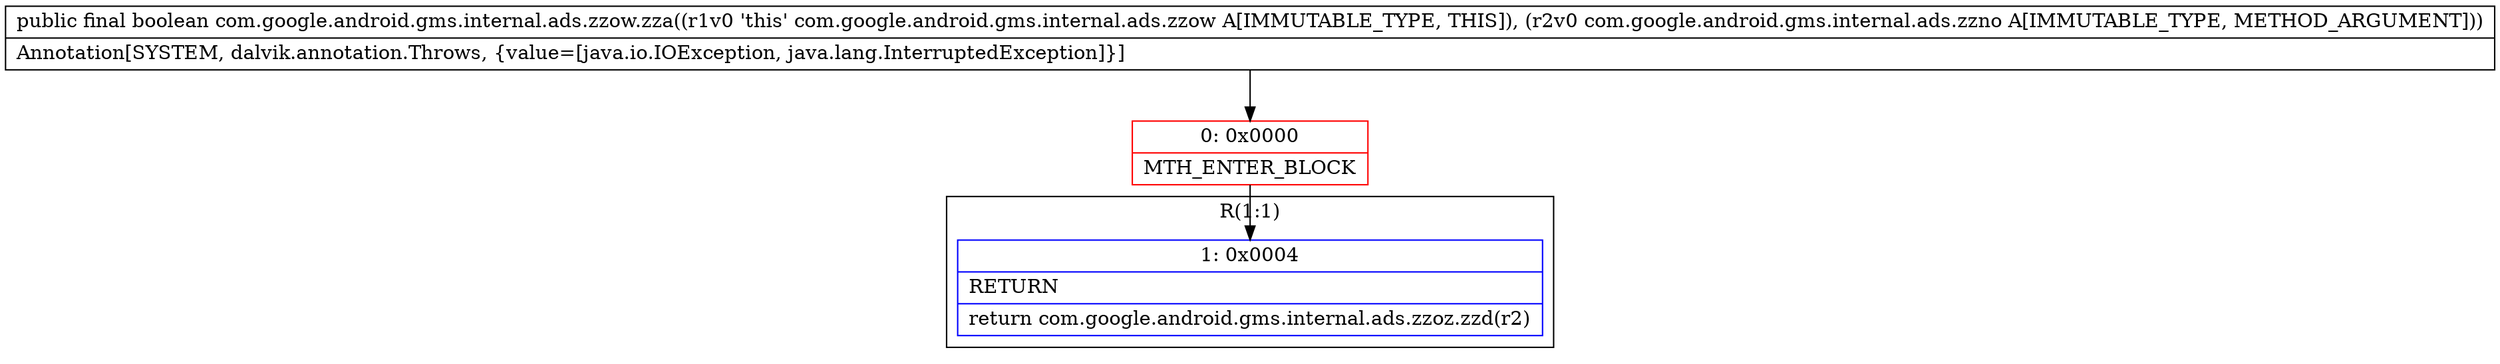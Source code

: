 digraph "CFG forcom.google.android.gms.internal.ads.zzow.zza(Lcom\/google\/android\/gms\/internal\/ads\/zzno;)Z" {
subgraph cluster_Region_1804552617 {
label = "R(1:1)";
node [shape=record,color=blue];
Node_1 [shape=record,label="{1\:\ 0x0004|RETURN\l|return com.google.android.gms.internal.ads.zzoz.zzd(r2)\l}"];
}
Node_0 [shape=record,color=red,label="{0\:\ 0x0000|MTH_ENTER_BLOCK\l}"];
MethodNode[shape=record,label="{public final boolean com.google.android.gms.internal.ads.zzow.zza((r1v0 'this' com.google.android.gms.internal.ads.zzow A[IMMUTABLE_TYPE, THIS]), (r2v0 com.google.android.gms.internal.ads.zzno A[IMMUTABLE_TYPE, METHOD_ARGUMENT]))  | Annotation[SYSTEM, dalvik.annotation.Throws, \{value=[java.io.IOException, java.lang.InterruptedException]\}]\l}"];
MethodNode -> Node_0;
Node_0 -> Node_1;
}

